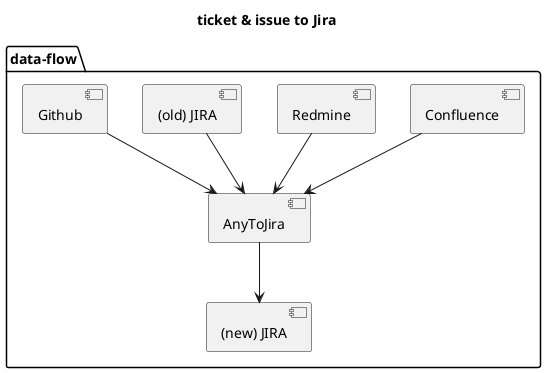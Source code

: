 /'
## Setup
1. Install graphviz into MacOSX
$ brew install graphviz

2. Install PlantUML integration for IntelliJ
Preferences -> Plugins -> "PlantUML integration"
'/
@startuml{about.png}

title ticket & issue to Jira

package data-flow {

    [AnyToJira] --> [(new) JIRA]

    [Confluence] --> [AnyToJira]
    [Redmine] --> [AnyToJira]
    [(old) JIRA] --> [AnyToJira]
    [Github] --> [AnyToJira]

}

@enduml
